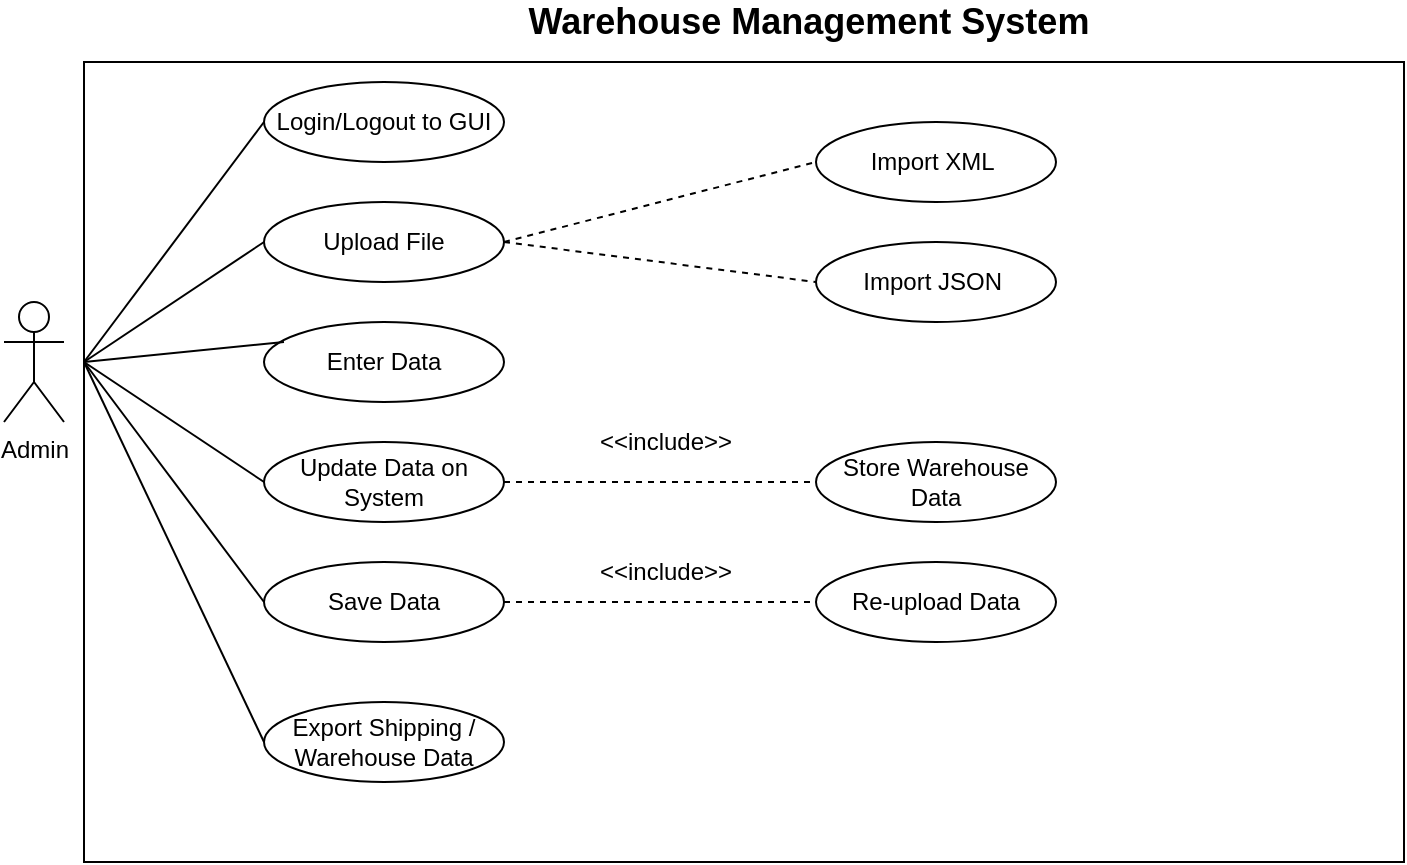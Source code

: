 <mxfile version="12.9.6" type="github">
  <diagram id="eRg1pmTxgLJWcELetR_X" name="Page-1">
    <mxGraphModel dx="2414" dy="874" grid="1" gridSize="10" guides="1" tooltips="1" connect="1" arrows="1" fold="1" page="1" pageScale="1" pageWidth="850" pageHeight="1100" math="0" shadow="0">
      <root>
        <mxCell id="0" />
        <mxCell id="1" parent="0" />
        <mxCell id="n-cgSmpmp9QMJwqrRKeW-1" value="Admin" style="shape=umlActor;verticalLabelPosition=bottom;labelBackgroundColor=#ffffff;verticalAlign=top;html=1;outlineConnect=0;" vertex="1" parent="1">
          <mxGeometry x="-820" y="160" width="30" height="60" as="geometry" />
        </mxCell>
        <mxCell id="n-cgSmpmp9QMJwqrRKeW-3" value="Upload File" style="ellipse;whiteSpace=wrap;html=1;" vertex="1" parent="1">
          <mxGeometry x="-690" y="110" width="120" height="40" as="geometry" />
        </mxCell>
        <mxCell id="n-cgSmpmp9QMJwqrRKeW-24" value="Store Warehouse Data" style="ellipse;whiteSpace=wrap;html=1;" vertex="1" parent="1">
          <mxGeometry x="-414" y="230" width="120" height="40" as="geometry" />
        </mxCell>
        <mxCell id="n-cgSmpmp9QMJwqrRKeW-5" value="Update Data on System" style="ellipse;whiteSpace=wrap;html=1;" vertex="1" parent="1">
          <mxGeometry x="-690" y="230" width="120" height="40" as="geometry" />
        </mxCell>
        <mxCell id="n-cgSmpmp9QMJwqrRKeW-6" value="Save Data" style="ellipse;whiteSpace=wrap;html=1;" vertex="1" parent="1">
          <mxGeometry x="-690" y="290" width="120" height="40" as="geometry" />
        </mxCell>
        <mxCell id="n-cgSmpmp9QMJwqrRKeW-7" value="Re-upload Data" style="ellipse;whiteSpace=wrap;html=1;" vertex="1" parent="1">
          <mxGeometry x="-414" y="290" width="120" height="40" as="geometry" />
        </mxCell>
        <mxCell id="n-cgSmpmp9QMJwqrRKeW-8" value="Export Shipping / Warehouse Data" style="ellipse;whiteSpace=wrap;html=1;" vertex="1" parent="1">
          <mxGeometry x="-690" y="360" width="120" height="40" as="geometry" />
        </mxCell>
        <mxCell id="n-cgSmpmp9QMJwqrRKeW-10" value="" style="rounded=0;whiteSpace=wrap;html=1;fillColor=none;" vertex="1" parent="1">
          <mxGeometry x="-780" y="40" width="660" height="400" as="geometry" />
        </mxCell>
        <mxCell id="n-cgSmpmp9QMJwqrRKeW-11" value="Warehouse Management System&amp;nbsp;" style="text;html=1;strokeColor=none;fillColor=none;align=center;verticalAlign=middle;whiteSpace=wrap;rounded=0;fontStyle=1;fontSize=18;" vertex="1" parent="1">
          <mxGeometry x="-570" y="10" width="310" height="20" as="geometry" />
        </mxCell>
        <mxCell id="n-cgSmpmp9QMJwqrRKeW-26" value="" style="endArrow=none;dashed=1;html=1;fontSize=12;entryX=0;entryY=0.5;entryDx=0;entryDy=0;exitX=1;exitY=0.5;exitDx=0;exitDy=0;" edge="1" parent="1" source="n-cgSmpmp9QMJwqrRKeW-5" target="n-cgSmpmp9QMJwqrRKeW-24">
          <mxGeometry width="50" height="50" relative="1" as="geometry">
            <mxPoint x="-570" y="120" as="sourcePoint" />
            <mxPoint x="-520" y="60" as="targetPoint" />
          </mxGeometry>
        </mxCell>
        <mxCell id="n-cgSmpmp9QMJwqrRKeW-27" value="&amp;lt;&amp;lt;include&amp;gt;&amp;gt;" style="text;html=1;strokeColor=none;fillColor=none;align=center;verticalAlign=middle;whiteSpace=wrap;rounded=0;fontSize=12;" vertex="1" parent="1">
          <mxGeometry x="-509" y="220" width="40" height="20" as="geometry" />
        </mxCell>
        <mxCell id="n-cgSmpmp9QMJwqrRKeW-29" value="" style="endArrow=none;dashed=1;html=1;fontSize=12;entryX=0;entryY=0.5;entryDx=0;entryDy=0;exitX=1;exitY=0.5;exitDx=0;exitDy=0;" edge="1" parent="1" source="n-cgSmpmp9QMJwqrRKeW-6" target="n-cgSmpmp9QMJwqrRKeW-7">
          <mxGeometry width="50" height="50" relative="1" as="geometry">
            <mxPoint x="-570" y="260" as="sourcePoint" />
            <mxPoint x="-520" y="210" as="targetPoint" />
          </mxGeometry>
        </mxCell>
        <mxCell id="n-cgSmpmp9QMJwqrRKeW-34" value="Login/Logout to GUI" style="ellipse;whiteSpace=wrap;html=1;" vertex="1" parent="1">
          <mxGeometry x="-690" y="50" width="120" height="40" as="geometry" />
        </mxCell>
        <mxCell id="n-cgSmpmp9QMJwqrRKeW-40" value="" style="endArrow=none;html=1;fontSize=12;entryX=0;entryY=0.5;entryDx=0;entryDy=0;" edge="1" parent="1" target="n-cgSmpmp9QMJwqrRKeW-34">
          <mxGeometry width="50" height="50" relative="1" as="geometry">
            <mxPoint x="-780" y="190" as="sourcePoint" />
            <mxPoint x="-730" y="140" as="targetPoint" />
          </mxGeometry>
        </mxCell>
        <mxCell id="n-cgSmpmp9QMJwqrRKeW-42" value="" style="endArrow=none;html=1;fontSize=12;entryX=0;entryY=0.5;entryDx=0;entryDy=0;" edge="1" parent="1" target="n-cgSmpmp9QMJwqrRKeW-3">
          <mxGeometry width="50" height="50" relative="1" as="geometry">
            <mxPoint x="-780" y="190" as="sourcePoint" />
            <mxPoint x="-730" y="140" as="targetPoint" />
          </mxGeometry>
        </mxCell>
        <mxCell id="n-cgSmpmp9QMJwqrRKeW-44" value="" style="endArrow=none;html=1;fontSize=12;entryX=0;entryY=0.5;entryDx=0;entryDy=0;" edge="1" parent="1" target="n-cgSmpmp9QMJwqrRKeW-5">
          <mxGeometry width="50" height="50" relative="1" as="geometry">
            <mxPoint x="-780" y="190" as="sourcePoint" />
            <mxPoint x="-730" y="140" as="targetPoint" />
          </mxGeometry>
        </mxCell>
        <mxCell id="n-cgSmpmp9QMJwqrRKeW-45" value="" style="endArrow=none;html=1;fontSize=12;exitX=0;exitY=0.5;exitDx=0;exitDy=0;" edge="1" parent="1" source="n-cgSmpmp9QMJwqrRKeW-6">
          <mxGeometry width="50" height="50" relative="1" as="geometry">
            <mxPoint x="-830" y="240" as="sourcePoint" />
            <mxPoint x="-780" y="190" as="targetPoint" />
          </mxGeometry>
        </mxCell>
        <mxCell id="n-cgSmpmp9QMJwqrRKeW-46" value="" style="endArrow=none;html=1;fontSize=12;exitX=0;exitY=0.5;exitDx=0;exitDy=0;" edge="1" parent="1" source="n-cgSmpmp9QMJwqrRKeW-8">
          <mxGeometry width="50" height="50" relative="1" as="geometry">
            <mxPoint x="-830" y="240" as="sourcePoint" />
            <mxPoint x="-780" y="190" as="targetPoint" />
          </mxGeometry>
        </mxCell>
        <mxCell id="n-cgSmpmp9QMJwqrRKeW-47" value="&amp;lt;&amp;lt;include&amp;gt;&amp;gt;" style="text;html=1;strokeColor=none;fillColor=none;align=center;verticalAlign=middle;whiteSpace=wrap;rounded=0;fontSize=12;" vertex="1" parent="1">
          <mxGeometry x="-509" y="280" width="40" height="30" as="geometry" />
        </mxCell>
        <mxCell id="n-cgSmpmp9QMJwqrRKeW-49" value="Enter Data" style="ellipse;whiteSpace=wrap;html=1;" vertex="1" parent="1">
          <mxGeometry x="-690" y="170" width="120" height="40" as="geometry" />
        </mxCell>
        <mxCell id="n-cgSmpmp9QMJwqrRKeW-62" value="" style="endArrow=none;html=1;fontSize=12;" edge="1" parent="1">
          <mxGeometry width="50" height="50" relative="1" as="geometry">
            <mxPoint x="-780" y="190" as="sourcePoint" />
            <mxPoint x="-680" y="180" as="targetPoint" />
          </mxGeometry>
        </mxCell>
        <mxCell id="n-cgSmpmp9QMJwqrRKeW-67" value="Import XML&amp;nbsp;" style="ellipse;whiteSpace=wrap;html=1;" vertex="1" parent="1">
          <mxGeometry x="-414" y="70" width="120" height="40" as="geometry" />
        </mxCell>
        <mxCell id="n-cgSmpmp9QMJwqrRKeW-69" value="Import JSON&amp;nbsp;" style="ellipse;whiteSpace=wrap;html=1;" vertex="1" parent="1">
          <mxGeometry x="-414" y="130" width="120" height="40" as="geometry" />
        </mxCell>
        <mxCell id="n-cgSmpmp9QMJwqrRKeW-76" value="" style="endArrow=none;dashed=1;html=1;fontSize=12;entryX=0;entryY=0.5;entryDx=0;entryDy=0;" edge="1" parent="1" target="n-cgSmpmp9QMJwqrRKeW-67">
          <mxGeometry width="50" height="50" relative="1" as="geometry">
            <mxPoint x="-570" y="130" as="sourcePoint" />
            <mxPoint x="-520" y="80" as="targetPoint" />
          </mxGeometry>
        </mxCell>
        <mxCell id="n-cgSmpmp9QMJwqrRKeW-78" value="" style="endArrow=none;dashed=1;html=1;fontSize=12;exitX=1;exitY=0.5;exitDx=0;exitDy=0;" edge="1" parent="1" source="n-cgSmpmp9QMJwqrRKeW-3">
          <mxGeometry width="50" height="50" relative="1" as="geometry">
            <mxPoint x="-464" y="200" as="sourcePoint" />
            <mxPoint x="-414" y="150" as="targetPoint" />
          </mxGeometry>
        </mxCell>
      </root>
    </mxGraphModel>
  </diagram>
</mxfile>

